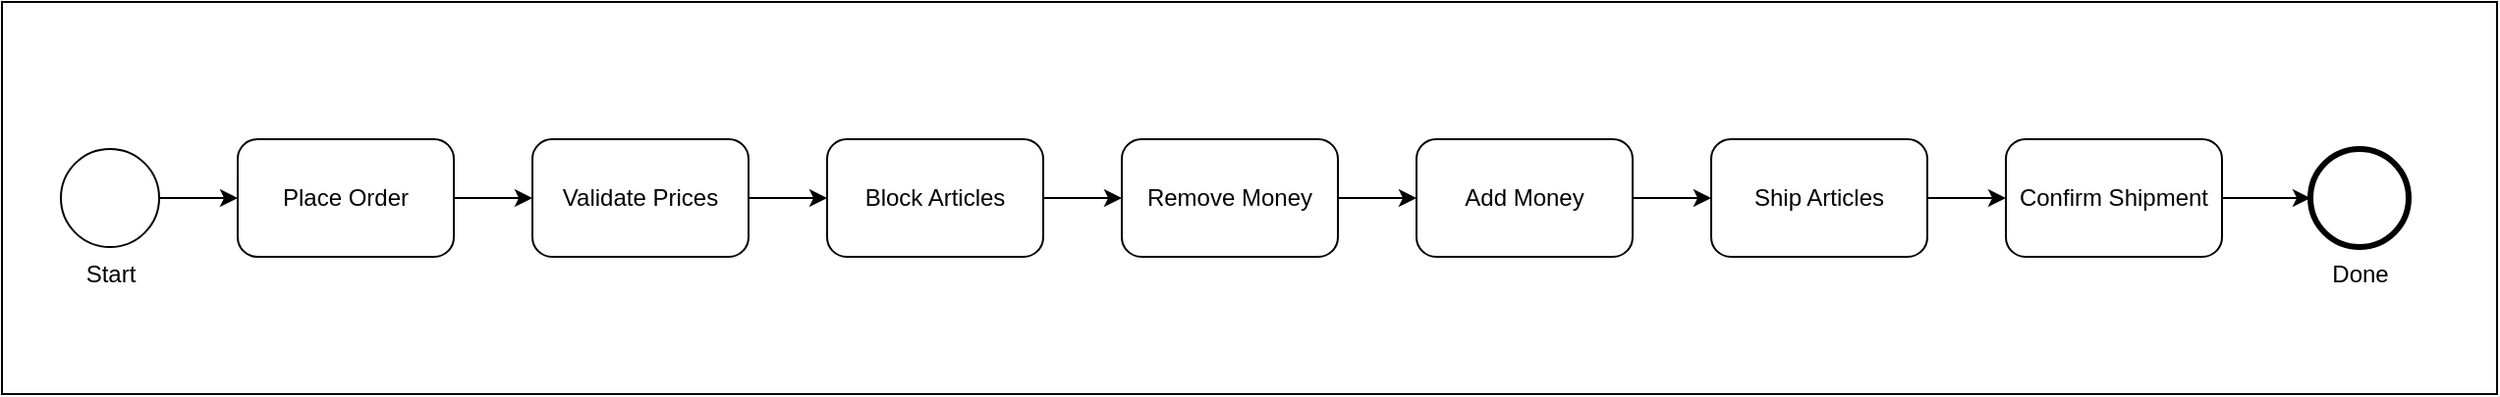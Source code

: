 <mxfile version="21.5.0" type="device">
  <diagram name="Seite-1" id="STAkD6NcpjRA_2JzHNV6">
    <mxGraphModel dx="2495" dy="2134" grid="1" gridSize="10" guides="1" tooltips="1" connect="1" arrows="1" fold="1" page="1" pageScale="1" pageWidth="827" pageHeight="1169" math="0" shadow="0">
      <root>
        <mxCell id="0" />
        <mxCell id="1" parent="0" />
        <mxCell id="lLaOIxCg05S6swRCs4tT-16" value="" style="rounded=0;whiteSpace=wrap;html=1;" parent="1" vertex="1">
          <mxGeometry x="-550" y="-1000" width="1270" height="200" as="geometry" />
        </mxCell>
        <mxCell id="lLaOIxCg05S6swRCs4tT-1" style="edgeStyle=orthogonalEdgeStyle;rounded=0;orthogonalLoop=1;jettySize=auto;html=1;entryX=0;entryY=0.5;entryDx=0;entryDy=0;entryPerimeter=0;" parent="1" source="lLaOIxCg05S6swRCs4tT-2" target="lLaOIxCg05S6swRCs4tT-4" edge="1">
          <mxGeometry relative="1" as="geometry" />
        </mxCell>
        <mxCell id="lLaOIxCg05S6swRCs4tT-2" value="Place Order" style="points=[[0.25,0,0],[0.5,0,0],[0.75,0,0],[1,0.25,0],[1,0.5,0],[1,0.75,0],[0.75,1,0],[0.5,1,0],[0.25,1,0],[0,0.75,0],[0,0.5,0],[0,0.25,0]];shape=mxgraph.bpmn.task;whiteSpace=wrap;rectStyle=rounded;size=10;html=1;container=1;expand=0;collapsible=0;taskMarker=abstract;" parent="1" vertex="1">
          <mxGeometry x="-430" y="-930" width="110" height="60" as="geometry" />
        </mxCell>
        <mxCell id="lLaOIxCg05S6swRCs4tT-3" style="edgeStyle=orthogonalEdgeStyle;rounded=0;orthogonalLoop=1;jettySize=auto;html=1;entryX=0;entryY=0.5;entryDx=0;entryDy=0;entryPerimeter=0;" parent="1" source="lLaOIxCg05S6swRCs4tT-4" target="lLaOIxCg05S6swRCs4tT-6" edge="1">
          <mxGeometry relative="1" as="geometry" />
        </mxCell>
        <mxCell id="lLaOIxCg05S6swRCs4tT-4" value="Validate Prices" style="points=[[0.25,0,0],[0.5,0,0],[0.75,0,0],[1,0.25,0],[1,0.5,0],[1,0.75,0],[0.75,1,0],[0.5,1,0],[0.25,1,0],[0,0.75,0],[0,0.5,0],[0,0.25,0]];shape=mxgraph.bpmn.task;whiteSpace=wrap;rectStyle=rounded;size=10;html=1;container=1;expand=0;collapsible=0;taskMarker=abstract;" parent="1" vertex="1">
          <mxGeometry x="-280" y="-930" width="110" height="60" as="geometry" />
        </mxCell>
        <mxCell id="lLaOIxCg05S6swRCs4tT-5" style="edgeStyle=orthogonalEdgeStyle;rounded=0;orthogonalLoop=1;jettySize=auto;html=1;entryX=0;entryY=0.5;entryDx=0;entryDy=0;entryPerimeter=0;" parent="1" source="lLaOIxCg05S6swRCs4tT-6" target="lLaOIxCg05S6swRCs4tT-8" edge="1">
          <mxGeometry relative="1" as="geometry" />
        </mxCell>
        <mxCell id="lLaOIxCg05S6swRCs4tT-6" value="Block Articles" style="points=[[0.25,0,0],[0.5,0,0],[0.75,0,0],[1,0.25,0],[1,0.5,0],[1,0.75,0],[0.75,1,0],[0.5,1,0],[0.25,1,0],[0,0.75,0],[0,0.5,0],[0,0.25,0]];shape=mxgraph.bpmn.task;whiteSpace=wrap;rectStyle=rounded;size=10;html=1;container=1;expand=0;collapsible=0;taskMarker=abstract;" parent="1" vertex="1">
          <mxGeometry x="-130" y="-930" width="110" height="60" as="geometry" />
        </mxCell>
        <mxCell id="lLaOIxCg05S6swRCs4tT-7" style="edgeStyle=orthogonalEdgeStyle;rounded=0;orthogonalLoop=1;jettySize=auto;html=1;entryX=0;entryY=0.5;entryDx=0;entryDy=0;entryPerimeter=0;" parent="1" source="lLaOIxCg05S6swRCs4tT-8" target="lLaOIxCg05S6swRCs4tT-10" edge="1">
          <mxGeometry relative="1" as="geometry" />
        </mxCell>
        <mxCell id="lLaOIxCg05S6swRCs4tT-8" value="Remove Money" style="points=[[0.25,0,0],[0.5,0,0],[0.75,0,0],[1,0.25,0],[1,0.5,0],[1,0.75,0],[0.75,1,0],[0.5,1,0],[0.25,1,0],[0,0.75,0],[0,0.5,0],[0,0.25,0]];shape=mxgraph.bpmn.task;whiteSpace=wrap;rectStyle=rounded;size=10;html=1;container=1;expand=0;collapsible=0;taskMarker=abstract;" parent="1" vertex="1">
          <mxGeometry x="20" y="-930" width="110" height="60" as="geometry" />
        </mxCell>
        <mxCell id="lLaOIxCg05S6swRCs4tT-9" style="edgeStyle=orthogonalEdgeStyle;rounded=0;orthogonalLoop=1;jettySize=auto;html=1;entryX=0;entryY=0.5;entryDx=0;entryDy=0;entryPerimeter=0;" parent="1" source="lLaOIxCg05S6swRCs4tT-10" target="lLaOIxCg05S6swRCs4tT-15" edge="1">
          <mxGeometry relative="1" as="geometry">
            <mxPoint x="378" y="-900" as="targetPoint" />
          </mxGeometry>
        </mxCell>
        <mxCell id="lLaOIxCg05S6swRCs4tT-10" value="Add Money" style="points=[[0.25,0,0],[0.5,0,0],[0.75,0,0],[1,0.25,0],[1,0.5,0],[1,0.75,0],[0.75,1,0],[0.5,1,0],[0.25,1,0],[0,0.75,0],[0,0.5,0],[0,0.25,0]];shape=mxgraph.bpmn.task;whiteSpace=wrap;rectStyle=rounded;size=10;html=1;container=1;expand=0;collapsible=0;taskMarker=abstract;" parent="1" vertex="1">
          <mxGeometry x="170" y="-930" width="110" height="60" as="geometry" />
        </mxCell>
        <mxCell id="lLaOIxCg05S6swRCs4tT-13" style="edgeStyle=orthogonalEdgeStyle;rounded=0;orthogonalLoop=1;jettySize=auto;html=1;entryX=0;entryY=0.5;entryDx=0;entryDy=0;entryPerimeter=0;" parent="1" source="lLaOIxCg05S6swRCs4tT-14" target="lLaOIxCg05S6swRCs4tT-2" edge="1">
          <mxGeometry relative="1" as="geometry" />
        </mxCell>
        <mxCell id="lLaOIxCg05S6swRCs4tT-14" value="Start" style="points=[[0.145,0.145,0],[0.5,0,0],[0.855,0.145,0],[1,0.5,0],[0.855,0.855,0],[0.5,1,0],[0.145,0.855,0],[0,0.5,0]];shape=mxgraph.bpmn.event;html=1;verticalLabelPosition=bottom;labelBackgroundColor=#ffffff;verticalAlign=top;align=center;perimeter=ellipsePerimeter;outlineConnect=0;aspect=fixed;outline=standard;symbol=general;" parent="1" vertex="1">
          <mxGeometry x="-520" y="-925" width="50" height="50" as="geometry" />
        </mxCell>
        <mxCell id="-Gc0Zd4NXgyCkBU7UHgu-3" value="" style="edgeStyle=orthogonalEdgeStyle;rounded=0;orthogonalLoop=1;jettySize=auto;html=1;" edge="1" parent="1" source="lLaOIxCg05S6swRCs4tT-15" target="-Gc0Zd4NXgyCkBU7UHgu-2">
          <mxGeometry relative="1" as="geometry" />
        </mxCell>
        <mxCell id="lLaOIxCg05S6swRCs4tT-15" value="Ship Articles" style="points=[[0.25,0,0],[0.5,0,0],[0.75,0,0],[1,0.25,0],[1,0.5,0],[1,0.75,0],[0.75,1,0],[0.5,1,0],[0.25,1,0],[0,0.75,0],[0,0.5,0],[0,0.25,0]];shape=mxgraph.bpmn.task;whiteSpace=wrap;rectStyle=rounded;size=10;html=1;container=1;expand=0;collapsible=0;taskMarker=abstract;" parent="1" vertex="1">
          <mxGeometry x="320" y="-930" width="110" height="60" as="geometry" />
        </mxCell>
        <mxCell id="-Gc0Zd4NXgyCkBU7UHgu-5" value="" style="edgeStyle=orthogonalEdgeStyle;rounded=0;orthogonalLoop=1;jettySize=auto;html=1;entryX=0;entryY=0.5;entryDx=0;entryDy=0;entryPerimeter=0;" edge="1" parent="1" source="-Gc0Zd4NXgyCkBU7UHgu-2" target="-Gc0Zd4NXgyCkBU7UHgu-6">
          <mxGeometry relative="1" as="geometry">
            <mxPoint x="675" y="-900" as="targetPoint" />
          </mxGeometry>
        </mxCell>
        <mxCell id="-Gc0Zd4NXgyCkBU7UHgu-2" value="Confirm Shipment" style="points=[[0.25,0,0],[0.5,0,0],[0.75,0,0],[1,0.25,0],[1,0.5,0],[1,0.75,0],[0.75,1,0],[0.5,1,0],[0.25,1,0],[0,0.75,0],[0,0.5,0],[0,0.25,0]];shape=mxgraph.bpmn.task;whiteSpace=wrap;rectStyle=rounded;size=10;html=1;container=1;expand=0;collapsible=0;taskMarker=abstract;" vertex="1" parent="1">
          <mxGeometry x="470" y="-930" width="110" height="60" as="geometry" />
        </mxCell>
        <mxCell id="-Gc0Zd4NXgyCkBU7UHgu-6" value="Done" style="points=[[0.145,0.145,0],[0.5,0,0],[0.855,0.145,0],[1,0.5,0],[0.855,0.855,0],[0.5,1,0],[0.145,0.855,0],[0,0.5,0]];shape=mxgraph.bpmn.event;html=1;verticalLabelPosition=bottom;labelBackgroundColor=#ffffff;verticalAlign=top;align=center;perimeter=ellipsePerimeter;outlineConnect=0;aspect=fixed;outline=standard;symbol=general;strokeWidth=3;" vertex="1" parent="1">
          <mxGeometry x="625" y="-925" width="50" height="50" as="geometry" />
        </mxCell>
      </root>
    </mxGraphModel>
  </diagram>
</mxfile>
